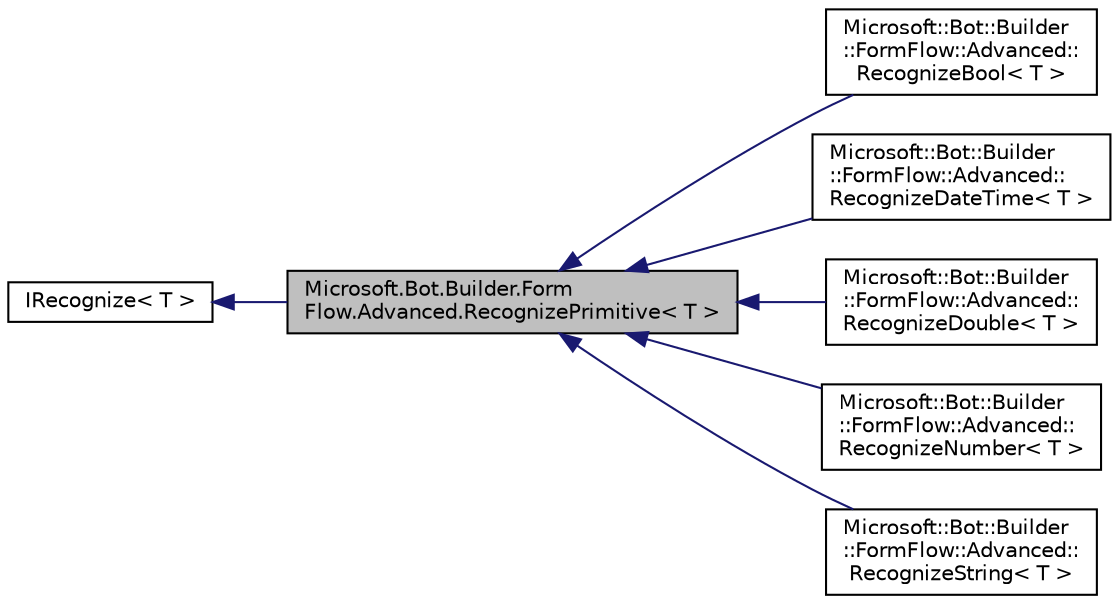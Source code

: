 digraph "Microsoft.Bot.Builder.FormFlow.Advanced.RecognizePrimitive&lt; T &gt;"
{
  edge [fontname="Helvetica",fontsize="10",labelfontname="Helvetica",labelfontsize="10"];
  node [fontname="Helvetica",fontsize="10",shape=record];
  rankdir="LR";
  Node1 [label="Microsoft.Bot.Builder.Form\lFlow.Advanced.RecognizePrimitive\< T \>",height=0.2,width=0.4,color="black", fillcolor="grey75", style="filled", fontcolor="black"];
  Node2 -> Node1 [dir="back",color="midnightblue",fontsize="10",style="solid",fontname="Helvetica"];
  Node2 [label="IRecognize\< T \>",height=0.2,width=0.4,color="black", fillcolor="white", style="filled",URL="$d3/d6f/interface_microsoft_1_1_bot_1_1_builder_1_1_form_flow_1_1_advanced_1_1_i_recognize.html",tooltip="Interface for recognizers that look for matches in user input. "];
  Node1 -> Node3 [dir="back",color="midnightblue",fontsize="10",style="solid",fontname="Helvetica"];
  Node3 [label="Microsoft::Bot::Builder\l::FormFlow::Advanced::\lRecognizeBool\< T \>",height=0.2,width=0.4,color="black", fillcolor="white", style="filled",URL="$d3/db5/class_microsoft_1_1_bot_1_1_builder_1_1_form_flow_1_1_advanced_1_1_recognize_bool.html",tooltip="Recognize a boolean value. "];
  Node1 -> Node4 [dir="back",color="midnightblue",fontsize="10",style="solid",fontname="Helvetica"];
  Node4 [label="Microsoft::Bot::Builder\l::FormFlow::Advanced::\lRecognizeDateTime\< T \>",height=0.2,width=0.4,color="black", fillcolor="white", style="filled",URL="$dc/db8/class_microsoft_1_1_bot_1_1_builder_1_1_form_flow_1_1_advanced_1_1_recognize_date_time.html",tooltip="Recognize a date/time expression. "];
  Node1 -> Node5 [dir="back",color="midnightblue",fontsize="10",style="solid",fontname="Helvetica"];
  Node5 [label="Microsoft::Bot::Builder\l::FormFlow::Advanced::\lRecognizeDouble\< T \>",height=0.2,width=0.4,color="black", fillcolor="white", style="filled",URL="$d4/df9/class_microsoft_1_1_bot_1_1_builder_1_1_form_flow_1_1_advanced_1_1_recognize_double.html",tooltip="Recognize a double or float field. "];
  Node1 -> Node6 [dir="back",color="midnightblue",fontsize="10",style="solid",fontname="Helvetica"];
  Node6 [label="Microsoft::Bot::Builder\l::FormFlow::Advanced::\lRecognizeNumber\< T \>",height=0.2,width=0.4,color="black", fillcolor="white", style="filled",URL="$d8/dad/class_microsoft_1_1_bot_1_1_builder_1_1_form_flow_1_1_advanced_1_1_recognize_number.html",tooltip="Recognize a numeric field. "];
  Node1 -> Node7 [dir="back",color="midnightblue",fontsize="10",style="solid",fontname="Helvetica"];
  Node7 [label="Microsoft::Bot::Builder\l::FormFlow::Advanced::\lRecognizeString\< T \>",height=0.2,width=0.4,color="black", fillcolor="white", style="filled",URL="$d0/d74/class_microsoft_1_1_bot_1_1_builder_1_1_form_flow_1_1_advanced_1_1_recognize_string.html",tooltip="Recognize a string field. "];
}
